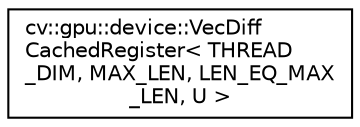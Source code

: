 digraph "Graphical Class Hierarchy"
{
 // LATEX_PDF_SIZE
  edge [fontname="Helvetica",fontsize="10",labelfontname="Helvetica",labelfontsize="10"];
  node [fontname="Helvetica",fontsize="10",shape=record];
  rankdir="LR";
  Node0 [label="cv::gpu::device::VecDiff\lCachedRegister\< THREAD\l_DIM, MAX_LEN, LEN_EQ_MAX\l_LEN, U \>",height=0.2,width=0.4,color="black", fillcolor="white", style="filled",URL="$structcv_1_1gpu_1_1device_1_1_vec_diff_cached_register.html",tooltip=" "];
}
